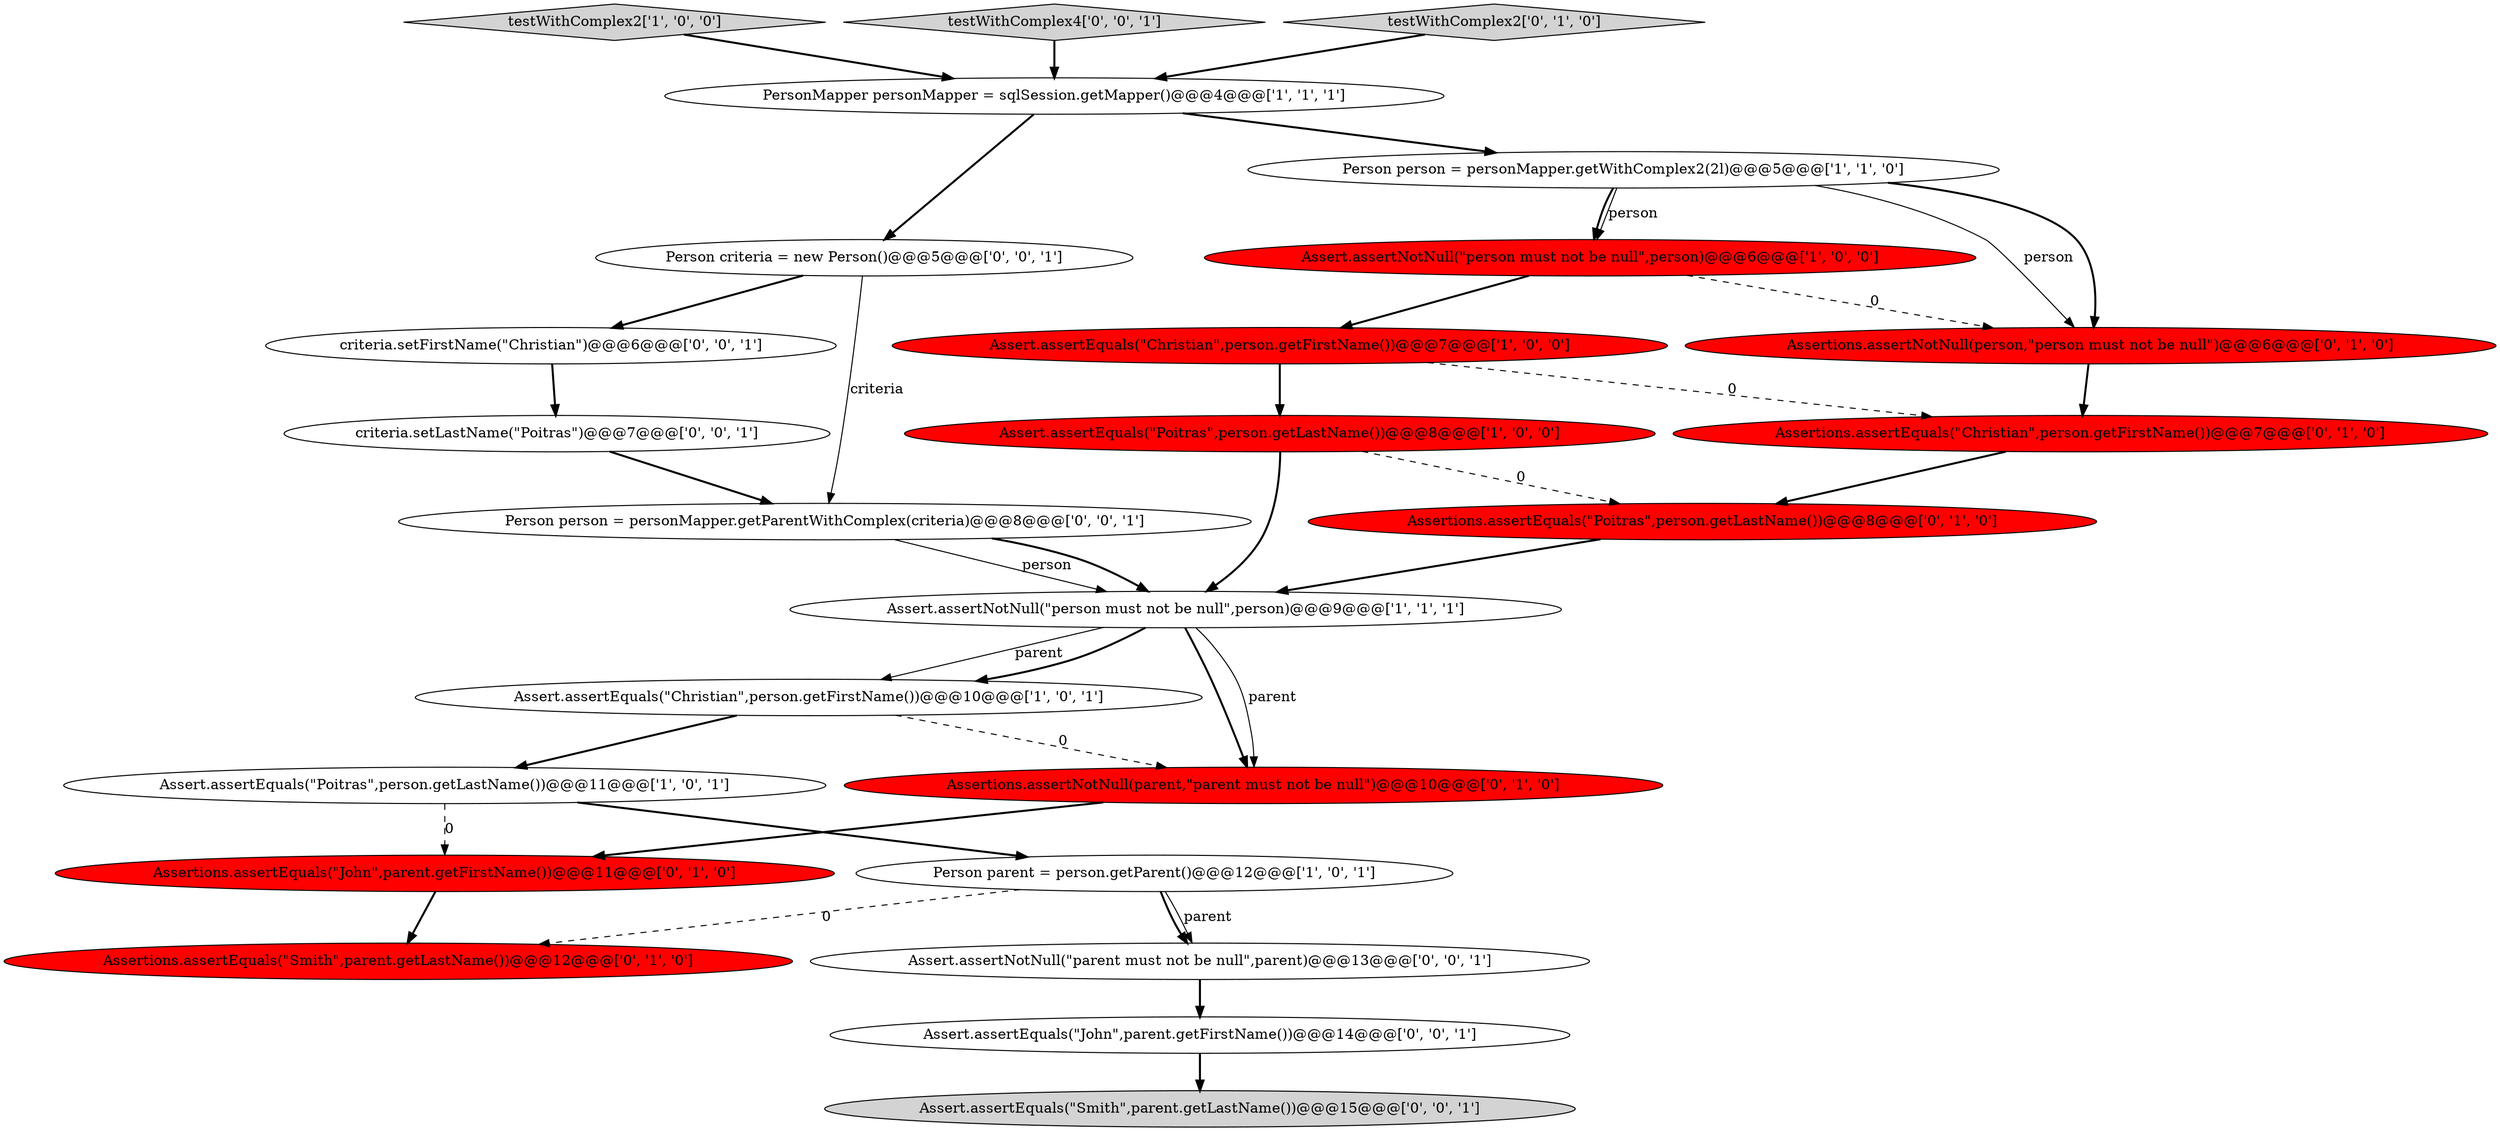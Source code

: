 digraph {
11 [style = filled, label = "Assertions.assertEquals(\"Christian\",person.getFirstName())@@@7@@@['0', '1', '0']", fillcolor = red, shape = ellipse image = "AAA1AAABBB2BBB"];
15 [style = filled, label = "Assertions.assertEquals(\"Smith\",parent.getLastName())@@@12@@@['0', '1', '0']", fillcolor = red, shape = ellipse image = "AAA1AAABBB2BBB"];
2 [style = filled, label = "Assert.assertEquals(\"Christian\",person.getFirstName())@@@10@@@['1', '0', '1']", fillcolor = white, shape = ellipse image = "AAA0AAABBB1BBB"];
16 [style = filled, label = "Assertions.assertEquals(\"John\",parent.getFirstName())@@@11@@@['0', '1', '0']", fillcolor = red, shape = ellipse image = "AAA1AAABBB2BBB"];
9 [style = filled, label = "testWithComplex2['1', '0', '0']", fillcolor = lightgray, shape = diamond image = "AAA0AAABBB1BBB"];
3 [style = filled, label = "Assert.assertNotNull(\"person must not be null\",person)@@@6@@@['1', '0', '0']", fillcolor = red, shape = ellipse image = "AAA1AAABBB1BBB"];
13 [style = filled, label = "Assertions.assertNotNull(parent,\"parent must not be null\")@@@10@@@['0', '1', '0']", fillcolor = red, shape = ellipse image = "AAA1AAABBB2BBB"];
21 [style = filled, label = "Person person = personMapper.getParentWithComplex(criteria)@@@8@@@['0', '0', '1']", fillcolor = white, shape = ellipse image = "AAA0AAABBB3BBB"];
0 [style = filled, label = "Person parent = person.getParent()@@@12@@@['1', '0', '1']", fillcolor = white, shape = ellipse image = "AAA0AAABBB1BBB"];
23 [style = filled, label = "criteria.setLastName(\"Poitras\")@@@7@@@['0', '0', '1']", fillcolor = white, shape = ellipse image = "AAA0AAABBB3BBB"];
7 [style = filled, label = "Assert.assertEquals(\"Poitras\",person.getLastName())@@@8@@@['1', '0', '0']", fillcolor = red, shape = ellipse image = "AAA1AAABBB1BBB"];
18 [style = filled, label = "testWithComplex4['0', '0', '1']", fillcolor = lightgray, shape = diamond image = "AAA0AAABBB3BBB"];
24 [style = filled, label = "criteria.setFirstName(\"Christian\")@@@6@@@['0', '0', '1']", fillcolor = white, shape = ellipse image = "AAA0AAABBB3BBB"];
1 [style = filled, label = "Assert.assertEquals(\"Christian\",person.getFirstName())@@@7@@@['1', '0', '0']", fillcolor = red, shape = ellipse image = "AAA1AAABBB1BBB"];
20 [style = filled, label = "Assert.assertNotNull(\"parent must not be null\",parent)@@@13@@@['0', '0', '1']", fillcolor = white, shape = ellipse image = "AAA0AAABBB3BBB"];
6 [style = filled, label = "Assert.assertEquals(\"Poitras\",person.getLastName())@@@11@@@['1', '0', '1']", fillcolor = white, shape = ellipse image = "AAA0AAABBB1BBB"];
19 [style = filled, label = "Person criteria = new Person()@@@5@@@['0', '0', '1']", fillcolor = white, shape = ellipse image = "AAA0AAABBB3BBB"];
10 [style = filled, label = "testWithComplex2['0', '1', '0']", fillcolor = lightgray, shape = diamond image = "AAA0AAABBB2BBB"];
5 [style = filled, label = "Person person = personMapper.getWithComplex2(2l)@@@5@@@['1', '1', '0']", fillcolor = white, shape = ellipse image = "AAA0AAABBB1BBB"];
12 [style = filled, label = "Assertions.assertNotNull(person,\"person must not be null\")@@@6@@@['0', '1', '0']", fillcolor = red, shape = ellipse image = "AAA1AAABBB2BBB"];
8 [style = filled, label = "PersonMapper personMapper = sqlSession.getMapper()@@@4@@@['1', '1', '1']", fillcolor = white, shape = ellipse image = "AAA0AAABBB1BBB"];
4 [style = filled, label = "Assert.assertNotNull(\"person must not be null\",person)@@@9@@@['1', '1', '1']", fillcolor = white, shape = ellipse image = "AAA0AAABBB1BBB"];
17 [style = filled, label = "Assert.assertEquals(\"Smith\",parent.getLastName())@@@15@@@['0', '0', '1']", fillcolor = lightgray, shape = ellipse image = "AAA0AAABBB3BBB"];
22 [style = filled, label = "Assert.assertEquals(\"John\",parent.getFirstName())@@@14@@@['0', '0', '1']", fillcolor = white, shape = ellipse image = "AAA0AAABBB3BBB"];
14 [style = filled, label = "Assertions.assertEquals(\"Poitras\",person.getLastName())@@@8@@@['0', '1', '0']", fillcolor = red, shape = ellipse image = "AAA1AAABBB2BBB"];
5->3 [style = bold, label=""];
16->15 [style = bold, label=""];
4->2 [style = solid, label="parent"];
5->12 [style = solid, label="person"];
3->1 [style = bold, label=""];
5->3 [style = solid, label="person"];
11->14 [style = bold, label=""];
2->6 [style = bold, label=""];
8->19 [style = bold, label=""];
7->14 [style = dashed, label="0"];
4->13 [style = bold, label=""];
12->11 [style = bold, label=""];
0->15 [style = dashed, label="0"];
6->0 [style = bold, label=""];
4->2 [style = bold, label=""];
7->4 [style = bold, label=""];
9->8 [style = bold, label=""];
1->7 [style = bold, label=""];
13->16 [style = bold, label=""];
21->4 [style = solid, label="person"];
20->22 [style = bold, label=""];
19->24 [style = bold, label=""];
6->16 [style = dashed, label="0"];
3->12 [style = dashed, label="0"];
8->5 [style = bold, label=""];
23->21 [style = bold, label=""];
5->12 [style = bold, label=""];
10->8 [style = bold, label=""];
19->21 [style = solid, label="criteria"];
1->11 [style = dashed, label="0"];
2->13 [style = dashed, label="0"];
4->13 [style = solid, label="parent"];
22->17 [style = bold, label=""];
0->20 [style = bold, label=""];
18->8 [style = bold, label=""];
21->4 [style = bold, label=""];
0->20 [style = solid, label="parent"];
14->4 [style = bold, label=""];
24->23 [style = bold, label=""];
}
